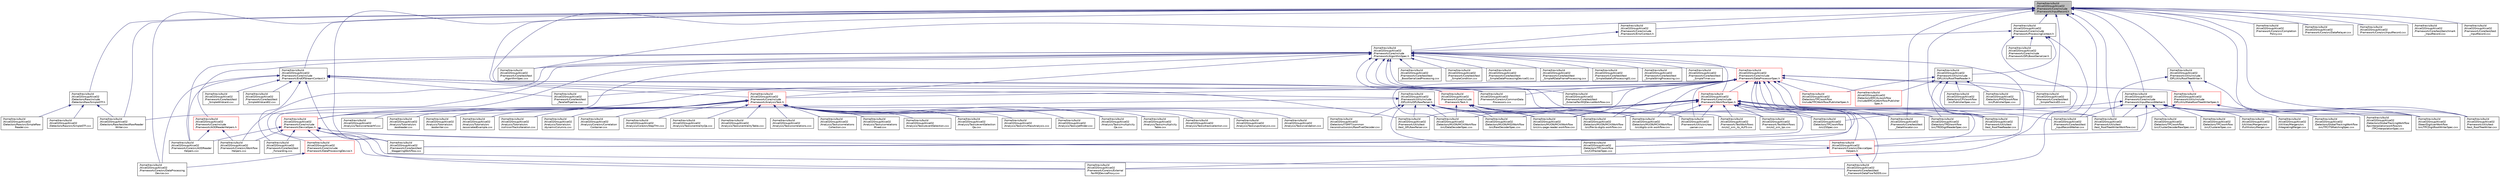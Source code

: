 digraph "/home/travis/build/AliceO2Group/AliceO2/Framework/Core/include/Framework/InputRecord.h"
{
 // INTERACTIVE_SVG=YES
  bgcolor="transparent";
  edge [fontname="Helvetica",fontsize="10",labelfontname="Helvetica",labelfontsize="10"];
  node [fontname="Helvetica",fontsize="10",shape=record];
  Node84 [label="/home/travis/build\l/AliceO2Group/AliceO2\l/Framework/Core/include\l/Framework/InputRecord.h",height=0.2,width=0.4,color="black", fillcolor="grey75", style="filled", fontcolor="black"];
  Node84 -> Node85 [dir="back",color="midnightblue",fontsize="10",style="solid",fontname="Helvetica"];
  Node85 [label="/home/travis/build\l/AliceO2Group/AliceO2\l/Detectors/Raw/include\l/DetectorsRaw/SimpleSTF.h",height=0.2,width=0.4,color="black",URL="$d6/d28/SimpleSTF_8h.html",tooltip="Mocked STF with InputRecord for standalone tests (improved version of Matthias&#39; structure in the test..."];
  Node85 -> Node86 [dir="back",color="midnightblue",fontsize="10",style="solid",fontname="Helvetica"];
  Node86 [label="/home/travis/build\l/AliceO2Group/AliceO2\l/Detectors/Raw/src/SimpleRaw\lReader.cxx",height=0.2,width=0.4,color="black",URL="$d5/dfd/SimpleRawReader_8cxx.html",tooltip="Simple reader for non-DPL tests. "];
  Node85 -> Node87 [dir="back",color="midnightblue",fontsize="10",style="solid",fontname="Helvetica"];
  Node87 [label="/home/travis/build\l/AliceO2Group/AliceO2\l/Detectors/Raw/src/SimpleSTF.cxx",height=0.2,width=0.4,color="black",URL="$de/dc0/SimpleSTF_8cxx.html",tooltip="Mocked STF with InputRecord for standalone tests. "];
  Node85 -> Node88 [dir="back",color="midnightblue",fontsize="10",style="solid",fontname="Helvetica"];
  Node88 [label="/home/travis/build\l/AliceO2Group/AliceO2\l/Detectors/Raw/test/testRawReader\lWriter.cxx",height=0.2,width=0.4,color="black",URL="$d3/d09/testRawReaderWriter_8cxx.html"];
  Node84 -> Node88 [dir="back",color="midnightblue",fontsize="10",style="solid",fontname="Helvetica"];
  Node84 -> Node89 [dir="back",color="midnightblue",fontsize="10",style="solid",fontname="Helvetica"];
  Node89 [label="/home/travis/build\l/AliceO2Group/AliceO2\l/Framework/Core/include\l/Framework/ProcessingContext.h",height=0.2,width=0.4,color="black",URL="$de/d6a/ProcessingContext_8h.html"];
  Node89 -> Node90 [dir="back",color="midnightblue",fontsize="10",style="solid",fontname="Helvetica"];
  Node90 [label="/home/travis/build\l/AliceO2Group/AliceO2\l/Framework/Core/include\l/Framework/AlgorithmSpec.h",height=0.2,width=0.4,color="black",URL="$d0/d14/AlgorithmSpec_8h.html"];
  Node90 -> Node91 [dir="back",color="midnightblue",fontsize="10",style="solid",fontname="Helvetica"];
  Node91 [label="/home/travis/build\l/AliceO2Group/AliceO2\l/Framework/Core/include\l/Framework/AnalysisTask.h",height=0.2,width=0.4,color="red",URL="$d6/d57/AnalysisTask_8h.html"];
  Node91 -> Node92 [dir="back",color="midnightblue",fontsize="10",style="solid",fontname="Helvetica"];
  Node92 [label="/home/travis/build\l/AliceO2Group/AliceO2\l/Analysis/Core/src/Correlation\lContainer.cxx",height=0.2,width=0.4,color="black",URL="$dc/def/CorrelationContainer_8cxx.html"];
  Node91 -> Node93 [dir="back",color="midnightblue",fontsize="10",style="solid",fontname="Helvetica"];
  Node93 [label="/home/travis/build\l/AliceO2Group/AliceO2\l/Analysis/Core/src/StepTHn.cxx",height=0.2,width=0.4,color="black",URL="$d9/dae/StepTHn_8cxx.html"];
  Node91 -> Node94 [dir="back",color="midnightblue",fontsize="10",style="solid",fontname="Helvetica"];
  Node94 [label="/home/travis/build\l/AliceO2Group/AliceO2\l/Analysis/Tasks/centralityQa.cxx",height=0.2,width=0.4,color="black",URL="$d5/d75/centralityQa_8cxx.html"];
  Node91 -> Node95 [dir="back",color="midnightblue",fontsize="10",style="solid",fontname="Helvetica"];
  Node95 [label="/home/travis/build\l/AliceO2Group/AliceO2\l/Analysis/Tasks/centralityTable.cxx",height=0.2,width=0.4,color="black",URL="$de/d41/centralityTable_8cxx.html"];
  Node91 -> Node96 [dir="back",color="midnightblue",fontsize="10",style="solid",fontname="Helvetica"];
  Node96 [label="/home/travis/build\l/AliceO2Group/AliceO2\l/Analysis/Tasks/correlations.cxx",height=0.2,width=0.4,color="black",URL="$d9/d61/correlations_8cxx.html"];
  Node91 -> Node97 [dir="back",color="midnightblue",fontsize="10",style="solid",fontname="Helvetica"];
  Node97 [label="/home/travis/build\l/AliceO2Group/AliceO2\l/Analysis/Tasks/correlations\lCollection.cxx",height=0.2,width=0.4,color="black",URL="$df/d59/correlationsCollection_8cxx.html"];
  Node91 -> Node98 [dir="back",color="midnightblue",fontsize="10",style="solid",fontname="Helvetica"];
  Node98 [label="/home/travis/build\l/AliceO2Group/AliceO2\l/Analysis/Tasks/correlations\lMixed.cxx",height=0.2,width=0.4,color="black",URL="$d4/d39/correlationsMixed_8cxx.html"];
  Node91 -> Node99 [dir="back",color="midnightblue",fontsize="10",style="solid",fontname="Helvetica"];
  Node99 [label="/home/travis/build\l/AliceO2Group/AliceO2\l/Analysis/Tasks/eventSelection.cxx",height=0.2,width=0.4,color="black",URL="$d9/df1/eventSelection_8cxx.html"];
  Node91 -> Node100 [dir="back",color="midnightblue",fontsize="10",style="solid",fontname="Helvetica"];
  Node100 [label="/home/travis/build\l/AliceO2Group/AliceO2\l/Analysis/Tasks/eventSelection\lQa.cxx",height=0.2,width=0.4,color="black",URL="$dd/d91/eventSelectionQa_8cxx.html"];
  Node91 -> Node101 [dir="back",color="midnightblue",fontsize="10",style="solid",fontname="Helvetica"];
  Node101 [label="/home/travis/build\l/AliceO2Group/AliceO2\l/Analysis/Tasks/invMassAnalysis.cxx",height=0.2,width=0.4,color="black",URL="$d3/db8/invMassAnalysis_8cxx.html"];
  Node91 -> Node102 [dir="back",color="midnightblue",fontsize="10",style="solid",fontname="Helvetica"];
  Node102 [label="/home/travis/build\l/AliceO2Group/AliceO2\l/Analysis/Tasks/jetfinder.cxx",height=0.2,width=0.4,color="black",URL="$d2/dc6/jetfinder_8cxx.html"];
  Node91 -> Node103 [dir="back",color="midnightblue",fontsize="10",style="solid",fontname="Helvetica"];
  Node103 [label="/home/travis/build\l/AliceO2Group/AliceO2\l/Analysis/Tasks/multiplicity\lQa.cxx",height=0.2,width=0.4,color="black",URL="$d3/d6a/multiplicityQa_8cxx.html"];
  Node91 -> Node104 [dir="back",color="midnightblue",fontsize="10",style="solid",fontname="Helvetica"];
  Node104 [label="/home/travis/build\l/AliceO2Group/AliceO2\l/Analysis/Tasks/multiplicity\lTable.cxx",height=0.2,width=0.4,color="black",URL="$d4/d23/multiplicityTable_8cxx.html"];
  Node91 -> Node105 [dir="back",color="midnightblue",fontsize="10",style="solid",fontname="Helvetica"];
  Node105 [label="/home/travis/build\l/AliceO2Group/AliceO2\l/Analysis/Tasks/trackselection.cxx",height=0.2,width=0.4,color="black",URL="$db/d90/trackselection_8cxx.html"];
  Node91 -> Node106 [dir="back",color="midnightblue",fontsize="10",style="solid",fontname="Helvetica"];
  Node106 [label="/home/travis/build\l/AliceO2Group/AliceO2\l/Analysis/Tasks/upcAnalysis.cxx",height=0.2,width=0.4,color="black",URL="$d2/d9d/upcAnalysis_8cxx.html"];
  Node91 -> Node107 [dir="back",color="midnightblue",fontsize="10",style="solid",fontname="Helvetica"];
  Node107 [label="/home/travis/build\l/AliceO2Group/AliceO2\l/Analysis/Tasks/validation.cxx",height=0.2,width=0.4,color="black",URL="$dd/d1b/validation_8cxx.html"];
  Node91 -> Node108 [dir="back",color="midnightblue",fontsize="10",style="solid",fontname="Helvetica"];
  Node108 [label="/home/travis/build\l/AliceO2Group/AliceO2\l/Analysis/Tasks/vertexerhf.cxx",height=0.2,width=0.4,color="black",URL="$de/d5e/vertexerhf_8cxx.html"];
  Node91 -> Node109 [dir="back",color="midnightblue",fontsize="10",style="solid",fontname="Helvetica"];
  Node109 [label="/home/travis/build\l/AliceO2Group/AliceO2\l/Analysis/Tutorials/src\l/aodreader.cxx",height=0.2,width=0.4,color="black",URL="$dd/d00/aodreader_8cxx.html"];
  Node91 -> Node110 [dir="back",color="midnightblue",fontsize="10",style="solid",fontname="Helvetica"];
  Node110 [label="/home/travis/build\l/AliceO2Group/AliceO2\l/Analysis/Tutorials/src\l/aodwriter.cxx",height=0.2,width=0.4,color="black",URL="$d0/dee/aodwriter_8cxx.html"];
  Node91 -> Node111 [dir="back",color="midnightblue",fontsize="10",style="solid",fontname="Helvetica"];
  Node111 [label="/home/travis/build\l/AliceO2Group/AliceO2\l/Analysis/Tutorials/src\l/associatedExample.cxx",height=0.2,width=0.4,color="black",URL="$d6/dcb/associatedExample_8cxx.html"];
  Node91 -> Node112 [dir="back",color="midnightblue",fontsize="10",style="solid",fontname="Helvetica"];
  Node112 [label="/home/travis/build\l/AliceO2Group/AliceO2\l/Analysis/Tutorials/src\l/collisionTracksIteration.cxx",height=0.2,width=0.4,color="black",URL="$d4/dd5/collisionTracksIteration_8cxx.html"];
  Node91 -> Node113 [dir="back",color="midnightblue",fontsize="10",style="solid",fontname="Helvetica"];
  Node113 [label="/home/travis/build\l/AliceO2Group/AliceO2\l/Analysis/Tutorials/src\l/dynamicColumns.cxx",height=0.2,width=0.4,color="black",URL="$d2/df5/dynamicColumns_8cxx.html"];
  Node90 -> Node129 [dir="back",color="midnightblue",fontsize="10",style="solid",fontname="Helvetica"];
  Node129 [label="/home/travis/build\l/AliceO2Group/AliceO2\l/Framework/Core/include\l/Framework/AODReaderHelpers.h",height=0.2,width=0.4,color="red",URL="$da/d97/AODReaderHelpers_8h.html"];
  Node129 -> Node130 [dir="back",color="midnightblue",fontsize="10",style="solid",fontname="Helvetica"];
  Node130 [label="/home/travis/build\l/AliceO2Group/AliceO2\l/Framework/Core/src/AODReader\lHelpers.cxx",height=0.2,width=0.4,color="black",URL="$d4/dc5/AODReaderHelpers_8cxx.html"];
  Node129 -> Node131 [dir="back",color="midnightblue",fontsize="10",style="solid",fontname="Helvetica"];
  Node131 [label="/home/travis/build\l/AliceO2Group/AliceO2\l/Framework/Core/src/Workflow\lHelpers.cxx",height=0.2,width=0.4,color="black",URL="$dc/da7/WorkflowHelpers_8cxx.html"];
  Node90 -> Node133 [dir="back",color="midnightblue",fontsize="10",style="solid",fontname="Helvetica"];
  Node133 [label="/home/travis/build\l/AliceO2Group/AliceO2\l/Framework/Core/include\l/Framework/DataProcessingDevice.h",height=0.2,width=0.4,color="red",URL="$d3/d4b/DataProcessingDevice_8h.html"];
  Node133 -> Node134 [dir="back",color="midnightblue",fontsize="10",style="solid",fontname="Helvetica"];
  Node134 [label="/home/travis/build\l/AliceO2Group/AliceO2\l/Framework/Core/src/DataProcessing\lDevice.cxx",height=0.2,width=0.4,color="black",URL="$db/dac/DataProcessingDevice_8cxx.html"];
  Node90 -> Node136 [dir="back",color="midnightblue",fontsize="10",style="solid",fontname="Helvetica"];
  Node136 [label="/home/travis/build\l/AliceO2Group/AliceO2\l/Framework/Core/include\l/Framework/DataProcessorSpec.h",height=0.2,width=0.4,color="red",URL="$d0/df4/DataProcessorSpec_8h.html"];
  Node136 -> Node160 [dir="back",color="midnightblue",fontsize="10",style="solid",fontname="Helvetica"];
  Node160 [label="/home/travis/build\l/AliceO2Group/AliceO2\l/Detectors/EMCAL/workflow\l/include/EMCALWorkflow/Publisher\lSpec.h",height=0.2,width=0.4,color="red",URL="$d2/d55/EMCAL_2workflow_2include_2EMCALWorkflow_2PublisherSpec_8h.html"];
  Node136 -> Node278 [dir="back",color="midnightblue",fontsize="10",style="solid",fontname="Helvetica"];
  Node278 [label="/home/travis/build\l/AliceO2Group/AliceO2\l/Detectors/MUON/MCH/Workflow\l/src/cru-page-reader-workflow.cxx",height=0.2,width=0.4,color="black",URL="$db/dc9/cru-page-reader-workflow_8cxx.html",tooltip="This is an executable that reads a data file from disk and sends the individual CRU pages via DPL..."];
  Node136 -> Node273 [dir="back",color="midnightblue",fontsize="10",style="solid",fontname="Helvetica"];
  Node273 [label="/home/travis/build\l/AliceO2Group/AliceO2\l/Detectors/MUON/MCH/Workflow\l/src/DataDecoderSpec.cxx",height=0.2,width=0.4,color="black",URL="$d0/d75/DataDecoderSpec_8cxx.html"];
  Node136 -> Node282 [dir="back",color="midnightblue",fontsize="10",style="solid",fontname="Helvetica"];
  Node282 [label="/home/travis/build\l/AliceO2Group/AliceO2\l/Detectors/MUON/MCH/Workflow\l/src/digits-sink-workflow.cxx",height=0.2,width=0.4,color="black",URL="$dd/da0/digits-sink-workflow_8cxx.html",tooltip="This is an executable that dumps to a file on disk the digits received via DPL. "];
  Node136 -> Node283 [dir="back",color="midnightblue",fontsize="10",style="solid",fontname="Helvetica"];
  Node283 [label="/home/travis/build\l/AliceO2Group/AliceO2\l/Detectors/MUON/MCH/Workflow\l/src/file-to-digits-workflow.cxx",height=0.2,width=0.4,color="black",URL="$db/d1c/file-to-digits-workflow_8cxx.html"];
  Node136 -> Node352 [dir="back",color="midnightblue",fontsize="10",style="solid",fontname="Helvetica"];
  Node352 [label="/home/travis/build\l/AliceO2Group/AliceO2\l/Detectors/TPC/workflow\l/include/TPCWorkflow/PublisherSpec.h",height=0.2,width=0.4,color="red",URL="$d9/d4e/TPC_2workflow_2include_2TPCWorkflow_2PublisherSpec_8h.html"];
  Node136 -> Node361 [dir="back",color="midnightblue",fontsize="10",style="solid",fontname="Helvetica"];
  Node361 [label="/home/travis/build\l/AliceO2Group/AliceO2\l/Detectors/TRD/workflow\l/src/TRDDigitReaderSpec.cxx",height=0.2,width=0.4,color="black",URL="$d7/da6/TRDDigitReaderSpec_8cxx.html"];
  Node136 -> Node91 [dir="back",color="midnightblue",fontsize="10",style="solid",fontname="Helvetica"];
  Node136 -> Node388 [dir="back",color="midnightblue",fontsize="10",style="solid",fontname="Helvetica"];
  Node388 [label="/home/travis/build\l/AliceO2Group/AliceO2\l/Framework/Core/include\l/Framework/DeviceSpec.h",height=0.2,width=0.4,color="red",URL="$df/de8/DeviceSpec_8h.html"];
  Node388 -> Node339 [dir="back",color="midnightblue",fontsize="10",style="solid",fontname="Helvetica"];
  Node339 [label="/home/travis/build\l/AliceO2Group/AliceO2\l/Detectors/TPC/workflow\l/src/CATrackerSpec.cxx",height=0.2,width=0.4,color="black",URL="$da/d78/CATrackerSpec_8cxx.html",tooltip="Processor spec for running TPC CA tracking. "];
  Node388 -> Node133 [dir="back",color="midnightblue",fontsize="10",style="solid",fontname="Helvetica"];
  Node388 -> Node130 [dir="back",color="midnightblue",fontsize="10",style="solid",fontname="Helvetica"];
  Node388 -> Node471 [dir="back",color="midnightblue",fontsize="10",style="solid",fontname="Helvetica"];
  Node471 [label="/home/travis/build\l/AliceO2Group/AliceO2\l/Framework/Core/src/DeviceSpec\lHelpers.h",height=0.2,width=0.4,color="red",URL="$df/dda/DeviceSpecHelpers_8h.html"];
  Node471 -> Node380 [dir="back",color="midnightblue",fontsize="10",style="solid",fontname="Helvetica"];
  Node380 [label="/home/travis/build\l/AliceO2Group/AliceO2\l/Framework/Core/src/External\lFairMQDeviceProxy.cxx",height=0.2,width=0.4,color="black",URL="$dc/df3/ExternalFairMQDeviceProxy_8cxx.html"];
  Node471 -> Node475 [dir="back",color="midnightblue",fontsize="10",style="solid",fontname="Helvetica"];
  Node475 [label="/home/travis/build\l/AliceO2Group/AliceO2\l/Framework/Core/test/test\l_FrameworkDataFlowToDDS.cxx",height=0.2,width=0.4,color="black",URL="$d6/d53/test__FrameworkDataFlowToDDS_8cxx.html"];
  Node388 -> Node380 [dir="back",color="midnightblue",fontsize="10",style="solid",fontname="Helvetica"];
  Node388 -> Node131 [dir="back",color="midnightblue",fontsize="10",style="solid",fontname="Helvetica"];
  Node388 -> Node420 [dir="back",color="midnightblue",fontsize="10",style="solid",fontname="Helvetica"];
  Node420 [label="/home/travis/build\l/AliceO2Group/AliceO2\l/Framework/Core/test/test\l_Forwarding.cxx",height=0.2,width=0.4,color="black",URL="$de/dae/test__Forwarding_8cxx.html"];
  Node388 -> Node475 [dir="back",color="midnightblue",fontsize="10",style="solid",fontname="Helvetica"];
  Node388 -> Node437 [dir="back",color="midnightblue",fontsize="10",style="solid",fontname="Helvetica"];
  Node437 [label="/home/travis/build\l/AliceO2Group/AliceO2\l/Framework/Core/test/test\l_StaggeringWorkflow.cxx",height=0.2,width=0.4,color="black",URL="$dd/d16/test__StaggeringWorkflow_8cxx.html"];
  Node136 -> Node503 [dir="back",color="midnightblue",fontsize="10",style="solid",fontname="Helvetica"];
  Node503 [label="/home/travis/build\l/AliceO2Group/AliceO2\l/Framework/Core/include\l/Framework/WorkflowSpec.h",height=0.2,width=0.4,color="red",URL="$df/da1/WorkflowSpec_8h.html"];
  Node503 -> Node278 [dir="back",color="midnightblue",fontsize="10",style="solid",fontname="Helvetica"];
  Node503 -> Node273 [dir="back",color="midnightblue",fontsize="10",style="solid",fontname="Helvetica"];
  Node503 -> Node282 [dir="back",color="midnightblue",fontsize="10",style="solid",fontname="Helvetica"];
  Node503 -> Node283 [dir="back",color="midnightblue",fontsize="10",style="solid",fontname="Helvetica"];
  Node503 -> Node299 [dir="back",color="midnightblue",fontsize="10",style="solid",fontname="Helvetica"];
  Node299 [label="/home/travis/build\l/AliceO2Group/AliceO2\l/Detectors/MUON/MID/Workflow\l/src/RawDecoderSpec.cxx",height=0.2,width=0.4,color="black",URL="$d1/dc9/RawDecoderSpec_8cxx.html",tooltip="Data processor spec for MID raw decoder device. "];
  Node503 -> Node339 [dir="back",color="midnightblue",fontsize="10",style="solid",fontname="Helvetica"];
  Node503 -> Node359 [dir="back",color="midnightblue",fontsize="10",style="solid",fontname="Helvetica"];
  Node359 [label="/home/travis/build\l/AliceO2Group/AliceO2\l/Detectors/TPC/workflow\l/src/ZSSpec.cxx",height=0.2,width=0.4,color="black",URL="$d2/dbc/ZSSpec_8cxx.html"];
  Node503 -> Node388 [dir="back",color="midnightblue",fontsize="10",style="solid",fontname="Helvetica"];
  Node503 -> Node471 [dir="back",color="midnightblue",fontsize="10",style="solid",fontname="Helvetica"];
  Node503 -> Node419 [dir="back",color="midnightblue",fontsize="10",style="solid",fontname="Helvetica"];
  Node419 [label="/home/travis/build\l/AliceO2Group/AliceO2\l/Framework/Core/test/test\l_DataAllocator.cxx",height=0.2,width=0.4,color="black",URL="$d2/da2/test__DataAllocator_8cxx.html"];
  Node503 -> Node475 [dir="back",color="midnightblue",fontsize="10",style="solid",fontname="Helvetica"];
  Node503 -> Node527 [dir="back",color="midnightblue",fontsize="10",style="solid",fontname="Helvetica"];
  Node527 [label="/home/travis/build\l/AliceO2Group/AliceO2\l/Framework/Core/test/test\l_InputRecordWalker.cxx",height=0.2,width=0.4,color="black",URL="$dc/d05/test__InputRecordWalker_8cxx.html"];
  Node503 -> Node437 [dir="back",color="midnightblue",fontsize="10",style="solid",fontname="Helvetica"];
  Node503 -> Node529 [dir="back",color="midnightblue",fontsize="10",style="solid",fontname="Helvetica"];
  Node529 [label="/home/travis/build\l/AliceO2Group/AliceO2\l/Framework/TestWorkflows\l/src/o2_sim_its_ALP3.cxx",height=0.2,width=0.4,color="black",URL="$dd/d2b/o2__sim__its__ALP3_8cxx.html"];
  Node503 -> Node530 [dir="back",color="midnightblue",fontsize="10",style="solid",fontname="Helvetica"];
  Node530 [label="/home/travis/build\l/AliceO2Group/AliceO2\l/Framework/TestWorkflows\l/src/o2_sim_tpc.cxx",height=0.2,width=0.4,color="black",URL="$d7/d11/o2__sim__tpc_8cxx.html"];
  Node503 -> Node462 [dir="back",color="midnightblue",fontsize="10",style="solid",fontname="Helvetica"];
  Node462 [label="/home/travis/build\l/AliceO2Group/AliceO2\l/Framework/Utils/src/raw\l-parser.cxx",height=0.2,width=0.4,color="black",URL="$d4/d96/raw-parser_8cxx.html"];
  Node503 -> Node535 [dir="back",color="midnightblue",fontsize="10",style="solid",fontname="Helvetica"];
  Node535 [label="/home/travis/build\l/AliceO2Group/AliceO2\l/Framework/Utils/test\l/test_DPLRawParser.cxx",height=0.2,width=0.4,color="black",URL="$d0/d6f/test__DPLRawParser_8cxx.html"];
  Node503 -> Node465 [dir="back",color="midnightblue",fontsize="10",style="solid",fontname="Helvetica"];
  Node465 [label="/home/travis/build\l/AliceO2Group/AliceO2\l/Framework/Utils/test\l/test_RootTreeReader.cxx",height=0.2,width=0.4,color="black",URL="$d6/d0d/test__RootTreeReader_8cxx.html"];
  Node503 -> Node466 [dir="back",color="midnightblue",fontsize="10",style="solid",fontname="Helvetica"];
  Node466 [label="/home/travis/build\l/AliceO2Group/AliceO2\l/Framework/Utils/test\l/test_RootTreeWriterWorkflow.cxx",height=0.2,width=0.4,color="black",URL="$d1/d02/test__RootTreeWriterWorkflow_8cxx.html"];
  Node503 -> Node538 [dir="back",color="midnightblue",fontsize="10",style="solid",fontname="Helvetica"];
  Node538 [label="/home/travis/build\l/AliceO2Group/AliceO2\l/Steer/DigitizerWorkflow\l/src/TPCDigitRootWriterSpec.cxx",height=0.2,width=0.4,color="black",URL="$d8/dd2/TPCDigitRootWriterSpec_8cxx.html"];
  Node136 -> Node369 [dir="back",color="midnightblue",fontsize="10",style="solid",fontname="Helvetica"];
  Node369 [label="/home/travis/build\l/AliceO2Group/AliceO2\l/Framework/Core/src/CommonData\lProcessors.cxx",height=0.2,width=0.4,color="black",URL="$df/d93/CommonDataProcessors_8cxx.html"];
  Node136 -> Node471 [dir="back",color="midnightblue",fontsize="10",style="solid",fontname="Helvetica"];
  Node136 -> Node419 [dir="back",color="midnightblue",fontsize="10",style="solid",fontname="Helvetica"];
  Node136 -> Node382 [dir="back",color="midnightblue",fontsize="10",style="solid",fontname="Helvetica"];
  Node382 [label="/home/travis/build\l/AliceO2Group/AliceO2\l/Framework/Core/test/test\l_ExternalFairMQDeviceWorkflow.cxx",height=0.2,width=0.4,color="black",URL="$d4/d00/test__ExternalFairMQDeviceWorkflow_8cxx.html"];
  Node136 -> Node423 [dir="back",color="midnightblue",fontsize="10",style="solid",fontname="Helvetica"];
  Node423 [label="/home/travis/build\l/AliceO2Group/AliceO2\l/Framework/Core/test/test\l_ParallelPipeline.cxx",height=0.2,width=0.4,color="black",URL="$d8/d7e/test__ParallelPipeline_8cxx.html"];
  Node136 -> Node433 [dir="back",color="midnightblue",fontsize="10",style="solid",fontname="Helvetica"];
  Node433 [label="/home/travis/build\l/AliceO2Group/AliceO2\l/Framework/Core/test/test\l_SimpleTracksED.cxx",height=0.2,width=0.4,color="black",URL="$d7/d18/test__SimpleTracksED_8cxx.html"];
  Node136 -> Node437 [dir="back",color="midnightblue",fontsize="10",style="solid",fontname="Helvetica"];
  Node136 -> Node546 [dir="back",color="midnightblue",fontsize="10",style="solid",fontname="Helvetica"];
  Node546 [label="/home/travis/build\l/AliceO2Group/AliceO2\l/Framework/Utils/include\l/DPLUtils/MakeRootTreeWriterSpec.h",height=0.2,width=0.4,color="red",URL="$d5/dc8/MakeRootTreeWriterSpec_8h.html",tooltip="Configurable generator for RootTreeWriter processor spec. "];
  Node546 -> Node547 [dir="back",color="midnightblue",fontsize="10",style="solid",fontname="Helvetica"];
  Node547 [label="/home/travis/build\l/AliceO2Group/AliceO2\l/Framework/Utils/test\l/test_RootTreeWriter.cxx",height=0.2,width=0.4,color="black",URL="$da/dcf/test__RootTreeWriter_8cxx.html"];
  Node546 -> Node466 [dir="back",color="midnightblue",fontsize="10",style="solid",fontname="Helvetica"];
  Node546 -> Node538 [dir="back",color="midnightblue",fontsize="10",style="solid",fontname="Helvetica"];
  Node136 -> Node462 [dir="back",color="midnightblue",fontsize="10",style="solid",fontname="Helvetica"];
  Node136 -> Node465 [dir="back",color="midnightblue",fontsize="10",style="solid",fontname="Helvetica"];
  Node136 -> Node466 [dir="back",color="midnightblue",fontsize="10",style="solid",fontname="Helvetica"];
  Node90 -> Node388 [dir="back",color="midnightblue",fontsize="10",style="solid",fontname="Helvetica"];
  Node90 -> Node597 [dir="back",color="midnightblue",fontsize="10",style="solid",fontname="Helvetica"];
  Node597 [label="/home/travis/build\l/AliceO2Group/AliceO2\l/Framework/Core/include\l/Framework/Task.h",height=0.2,width=0.4,color="red",URL="$df/d4f/Task_8h.html"];
  Node597 -> Node278 [dir="back",color="midnightblue",fontsize="10",style="solid",fontname="Helvetica"];
  Node597 -> Node273 [dir="back",color="midnightblue",fontsize="10",style="solid",fontname="Helvetica"];
  Node597 -> Node282 [dir="back",color="midnightblue",fontsize="10",style="solid",fontname="Helvetica"];
  Node597 -> Node283 [dir="back",color="midnightblue",fontsize="10",style="solid",fontname="Helvetica"];
  Node597 -> Node299 [dir="back",color="midnightblue",fontsize="10",style="solid",fontname="Helvetica"];
  Node597 -> Node361 [dir="back",color="midnightblue",fontsize="10",style="solid",fontname="Helvetica"];
  Node90 -> Node503 [dir="back",color="midnightblue",fontsize="10",style="solid",fontname="Helvetica"];
  Node90 -> Node130 [dir="back",color="midnightblue",fontsize="10",style="solid",fontname="Helvetica"];
  Node90 -> Node369 [dir="back",color="midnightblue",fontsize="10",style="solid",fontname="Helvetica"];
  Node90 -> Node471 [dir="back",color="midnightblue",fontsize="10",style="solid",fontname="Helvetica"];
  Node90 -> Node380 [dir="back",color="midnightblue",fontsize="10",style="solid",fontname="Helvetica"];
  Node90 -> Node131 [dir="back",color="midnightblue",fontsize="10",style="solid",fontname="Helvetica"];
  Node90 -> Node601 [dir="back",color="midnightblue",fontsize="10",style="solid",fontname="Helvetica"];
  Node601 [label="/home/travis/build\l/AliceO2Group/AliceO2\l/Framework/Core/test/test\l_AlgorithmSpec.cxx",height=0.2,width=0.4,color="black",URL="$df/d66/test__AlgorithmSpec_8cxx.html"];
  Node90 -> Node412 [dir="back",color="midnightblue",fontsize="10",style="solid",fontname="Helvetica"];
  Node412 [label="/home/travis/build\l/AliceO2Group/AliceO2\l/Framework/Core/test/test\l_BoostSerializedProcessing.cxx",height=0.2,width=0.4,color="black",URL="$dc/d58/test__BoostSerializedProcessing_8cxx.html"];
  Node90 -> Node382 [dir="back",color="midnightblue",fontsize="10",style="solid",fontname="Helvetica"];
  Node90 -> Node427 [dir="back",color="midnightblue",fontsize="10",style="solid",fontname="Helvetica"];
  Node427 [label="/home/travis/build\l/AliceO2Group/AliceO2\l/Framework/Core/test/test\l_SimpleCondition.cxx",height=0.2,width=0.4,color="black",URL="$df/d11/test__SimpleCondition_8cxx.html"];
  Node90 -> Node428 [dir="back",color="midnightblue",fontsize="10",style="solid",fontname="Helvetica"];
  Node428 [label="/home/travis/build\l/AliceO2Group/AliceO2\l/Framework/Core/test/test\l_SimpleDataProcessingDevice01.cxx",height=0.2,width=0.4,color="black",URL="$d5/d24/test__SimpleDataProcessingDevice01_8cxx.html"];
  Node90 -> Node429 [dir="back",color="midnightblue",fontsize="10",style="solid",fontname="Helvetica"];
  Node429 [label="/home/travis/build\l/AliceO2Group/AliceO2\l/Framework/Core/test/test\l_SimpleRDataFrameProcessing.cxx",height=0.2,width=0.4,color="black",URL="$da/d97/test__SimpleRDataFrameProcessing_8cxx.html"];
  Node90 -> Node430 [dir="back",color="midnightblue",fontsize="10",style="solid",fontname="Helvetica"];
  Node430 [label="/home/travis/build\l/AliceO2Group/AliceO2\l/Framework/Core/test/test\l_SimpleStatefulProcessing01.cxx",height=0.2,width=0.4,color="black",URL="$da/d12/test__SimpleStatefulProcessing01_8cxx.html"];
  Node90 -> Node431 [dir="back",color="midnightblue",fontsize="10",style="solid",fontname="Helvetica"];
  Node431 [label="/home/travis/build\l/AliceO2Group/AliceO2\l/Framework/Core/test/test\l_SimpleStringProcessing.cxx",height=0.2,width=0.4,color="black",URL="$d4/d92/test__SimpleStringProcessing_8cxx.html"];
  Node90 -> Node432 [dir="back",color="midnightblue",fontsize="10",style="solid",fontname="Helvetica"];
  Node432 [label="/home/travis/build\l/AliceO2Group/AliceO2\l/Framework/Core/test/test\l_SimpleTimer.cxx",height=0.2,width=0.4,color="black",URL="$db/d3e/test__SimpleTimer_8cxx.html"];
  Node90 -> Node529 [dir="back",color="midnightblue",fontsize="10",style="solid",fontname="Helvetica"];
  Node90 -> Node530 [dir="back",color="midnightblue",fontsize="10",style="solid",fontname="Helvetica"];
  Node89 -> Node602 [dir="back",color="midnightblue",fontsize="10",style="solid",fontname="Helvetica"];
  Node602 [label="/home/travis/build\l/AliceO2Group/AliceO2\l/Framework/Core/include\l/Framework/DPLBoostSerializer.h",height=0.2,width=0.4,color="black",URL="$dc/d55/DPLBoostSerializer_8h.html",tooltip="DPL wrapper of common utils BoostSeralizer. "];
  Node89 -> Node380 [dir="back",color="midnightblue",fontsize="10",style="solid",fontname="Helvetica"];
  Node89 -> Node475 [dir="back",color="midnightblue",fontsize="10",style="solid",fontname="Helvetica"];
  Node89 -> Node603 [dir="back",color="midnightblue",fontsize="10",style="solid",fontname="Helvetica"];
  Node603 [label="/home/travis/build\l/AliceO2Group/AliceO2\l/Framework/Utils/include\l/DPLUtils/RootTreeReader.h",height=0.2,width=0.4,color="black",URL="$df/db5/RootTreeReader_8h.html",tooltip="A generic reader for ROOT TTrees. "];
  Node603 -> Node144 [dir="back",color="midnightblue",fontsize="10",style="solid",fontname="Helvetica"];
  Node144 [label="/home/travis/build\l/AliceO2Group/AliceO2\l/Detectors/CPV/workflow\l/src/PublisherSpec.cxx",height=0.2,width=0.4,color="black",URL="$df/d2e/CPV_2workflow_2src_2PublisherSpec_8cxx.html"];
  Node603 -> Node160 [dir="back",color="midnightblue",fontsize="10",style="solid",fontname="Helvetica"];
  Node603 -> Node314 [dir="back",color="midnightblue",fontsize="10",style="solid",fontname="Helvetica"];
  Node314 [label="/home/travis/build\l/AliceO2Group/AliceO2\l/Detectors/PHOS/workflow\l/src/PublisherSpec.cxx",height=0.2,width=0.4,color="black",URL="$d1/d8d/PHOS_2workflow_2src_2PublisherSpec_8cxx.html"];
  Node603 -> Node352 [dir="back",color="midnightblue",fontsize="10",style="solid",fontname="Helvetica"];
  Node603 -> Node361 [dir="back",color="midnightblue",fontsize="10",style="solid",fontname="Helvetica"];
  Node603 -> Node465 [dir="back",color="midnightblue",fontsize="10",style="solid",fontname="Helvetica"];
  Node84 -> Node604 [dir="back",color="midnightblue",fontsize="10",style="solid",fontname="Helvetica"];
  Node604 [label="/home/travis/build\l/AliceO2Group/AliceO2\l/Framework/Core/include\l/Framework/EndOfStreamContext.h",height=0.2,width=0.4,color="black",URL="$d0/d77/EndOfStreamContext_8h.html"];
  Node604 -> Node91 [dir="back",color="midnightblue",fontsize="10",style="solid",fontname="Helvetica"];
  Node604 -> Node597 [dir="back",color="midnightblue",fontsize="10",style="solid",fontname="Helvetica"];
  Node604 -> Node130 [dir="back",color="midnightblue",fontsize="10",style="solid",fontname="Helvetica"];
  Node604 -> Node369 [dir="back",color="midnightblue",fontsize="10",style="solid",fontname="Helvetica"];
  Node604 -> Node134 [dir="back",color="midnightblue",fontsize="10",style="solid",fontname="Helvetica"];
  Node604 -> Node420 [dir="back",color="midnightblue",fontsize="10",style="solid",fontname="Helvetica"];
  Node604 -> Node423 [dir="back",color="midnightblue",fontsize="10",style="solid",fontname="Helvetica"];
  Node604 -> Node434 [dir="back",color="midnightblue",fontsize="10",style="solid",fontname="Helvetica"];
  Node434 [label="/home/travis/build\l/AliceO2Group/AliceO2\l/Framework/Core/test/test\l_SimpleWildcard.cxx",height=0.2,width=0.4,color="black",URL="$df/d6e/test__SimpleWildcard_8cxx.html"];
  Node604 -> Node435 [dir="back",color="midnightblue",fontsize="10",style="solid",fontname="Helvetica"];
  Node435 [label="/home/travis/build\l/AliceO2Group/AliceO2\l/Framework/Core/test/test\l_SimpleWildcard02.cxx",height=0.2,width=0.4,color="black",URL="$dc/db8/test__SimpleWildcard02_8cxx.html"];
  Node604 -> Node437 [dir="back",color="midnightblue",fontsize="10",style="solid",fontname="Helvetica"];
  Node84 -> Node605 [dir="back",color="midnightblue",fontsize="10",style="solid",fontname="Helvetica"];
  Node605 [label="/home/travis/build\l/AliceO2Group/AliceO2\l/Framework/Core/include\l/Framework/ErrorContext.h",height=0.2,width=0.4,color="black",URL="$d7/dad/ErrorContext_8h.html"];
  Node605 -> Node90 [dir="back",color="midnightblue",fontsize="10",style="solid",fontname="Helvetica"];
  Node84 -> Node606 [dir="back",color="midnightblue",fontsize="10",style="solid",fontname="Helvetica"];
  Node606 [label="/home/travis/build\l/AliceO2Group/AliceO2\l/Framework/Core/include\l/Framework/InputRecordWalker.h",height=0.2,width=0.4,color="black",URL="$d1/db4/InputRecordWalker_8h.html",tooltip="A helper class to iteratate over all parts of all input routes. "];
  Node606 -> Node185 [dir="back",color="midnightblue",fontsize="10",style="solid",fontname="Helvetica"];
  Node185 [label="/home/travis/build\l/AliceO2Group/AliceO2\l/Detectors/GlobalTrackingWorkflow\l/src/TPCITSMatchingSpec.cxx",height=0.2,width=0.4,color="black",URL="$d6/d73/TPCITSMatchingSpec_8cxx.html"];
  Node606 -> Node200 [dir="back",color="midnightblue",fontsize="10",style="solid",fontname="Helvetica"];
  Node200 [label="/home/travis/build\l/AliceO2Group/AliceO2\l/Detectors/GlobalTrackingWorkflow\l/tpcinterpolationworkflow/src\l/TPCInterpolationSpec.cxx",height=0.2,width=0.4,color="black",URL="$d8/d85/TPCInterpolationSpec_8cxx.html"];
  Node606 -> Node339 [dir="back",color="midnightblue",fontsize="10",style="solid",fontname="Helvetica"];
  Node606 -> Node342 [dir="back",color="midnightblue",fontsize="10",style="solid",fontname="Helvetica"];
  Node342 [label="/home/travis/build\l/AliceO2Group/AliceO2\l/Detectors/TPC/workflow\l/src/ClusterDecoderRawSpec.cxx",height=0.2,width=0.4,color="black",URL="$d9/d7b/ClusterDecoderRawSpec_8cxx.html",tooltip="Processor spec for decoder of TPC raw cluster data. "];
  Node606 -> Node344 [dir="back",color="midnightblue",fontsize="10",style="solid",fontname="Helvetica"];
  Node344 [label="/home/travis/build\l/AliceO2Group/AliceO2\l/Detectors/TPC/workflow\l/src/ClustererSpec.cxx",height=0.2,width=0.4,color="black",URL="$d5/d17/TPC_2workflow_2src_2ClustererSpec_8cxx.html"];
  Node606 -> Node359 [dir="back",color="midnightblue",fontsize="10",style="solid",fontname="Helvetica"];
  Node606 -> Node527 [dir="back",color="midnightblue",fontsize="10",style="solid",fontname="Helvetica"];
  Node606 -> Node466 [dir="back",color="midnightblue",fontsize="10",style="solid",fontname="Helvetica"];
  Node606 -> Node538 [dir="back",color="midnightblue",fontsize="10",style="solid",fontname="Helvetica"];
  Node606 -> Node595 [dir="back",color="midnightblue",fontsize="10",style="solid",fontname="Helvetica"];
  Node595 [label="/home/travis/build\l/AliceO2Group/AliceO2\l/Utilities/Mergers/src\l/FullHistoryMerger.cxx",height=0.2,width=0.4,color="black",URL="$db/d51/FullHistoryMerger_8cxx.html",tooltip="Implementation of O2 Mergers, v0.1. "];
  Node606 -> Node596 [dir="back",color="midnightblue",fontsize="10",style="solid",fontname="Helvetica"];
  Node596 [label="/home/travis/build\l/AliceO2Group/AliceO2\l/Utilities/Mergers/src\l/IntegratingMerger.cxx",height=0.2,width=0.4,color="black",URL="$d0/d24/IntegratingMerger_8cxx.html",tooltip="Implementation of O2 Mergers, v0.1. "];
  Node84 -> Node607 [dir="back",color="midnightblue",fontsize="10",style="solid",fontname="Helvetica"];
  Node607 [label="/home/travis/build\l/AliceO2Group/AliceO2\l/Framework/Core/src/Completion\lPolicy.cxx",height=0.2,width=0.4,color="black",URL="$da/d6d/CompletionPolicy_8cxx.html"];
  Node84 -> Node134 [dir="back",color="midnightblue",fontsize="10",style="solid",fontname="Helvetica"];
  Node84 -> Node608 [dir="back",color="midnightblue",fontsize="10",style="solid",fontname="Helvetica"];
  Node608 [label="/home/travis/build\l/AliceO2Group/AliceO2\l/Framework/Core/src/DataRelayer.cxx",height=0.2,width=0.4,color="black",URL="$d1/d57/DataRelayer_8cxx.html"];
  Node84 -> Node609 [dir="back",color="midnightblue",fontsize="10",style="solid",fontname="Helvetica"];
  Node609 [label="/home/travis/build\l/AliceO2Group/AliceO2\l/Framework/Core/src/InputRecord.cxx",height=0.2,width=0.4,color="black",URL="$df/d8e/InputRecord_8cxx.html"];
  Node84 -> Node610 [dir="back",color="midnightblue",fontsize="10",style="solid",fontname="Helvetica"];
  Node610 [label="/home/travis/build\l/AliceO2Group/AliceO2\l/Framework/Core/test/benchmark\l_InputRecord.cxx",height=0.2,width=0.4,color="black",URL="$df/d93/benchmark__InputRecord_8cxx.html"];
  Node84 -> Node601 [dir="back",color="midnightblue",fontsize="10",style="solid",fontname="Helvetica"];
  Node84 -> Node419 [dir="back",color="midnightblue",fontsize="10",style="solid",fontname="Helvetica"];
  Node84 -> Node611 [dir="back",color="midnightblue",fontsize="10",style="solid",fontname="Helvetica"];
  Node611 [label="/home/travis/build\l/AliceO2Group/AliceO2\l/Framework/Core/test/test\l_InputRecord.cxx",height=0.2,width=0.4,color="black",URL="$df/dc1/test__InputRecord_8cxx.html"];
  Node84 -> Node527 [dir="back",color="midnightblue",fontsize="10",style="solid",fontname="Helvetica"];
  Node84 -> Node433 [dir="back",color="midnightblue",fontsize="10",style="solid",fontname="Helvetica"];
  Node84 -> Node437 [dir="back",color="midnightblue",fontsize="10",style="solid",fontname="Helvetica"];
  Node84 -> Node612 [dir="back",color="midnightblue",fontsize="10",style="solid",fontname="Helvetica"];
  Node612 [label="/home/travis/build\l/AliceO2Group/AliceO2\l/Framework/Utils/include\l/DPLUtils/DPLRawParser.h",height=0.2,width=0.4,color="black",URL="$d4/db9/DPLRawParser_8h.html",tooltip="A raw page parser for DPL input. "];
  Node612 -> Node613 [dir="back",color="midnightblue",fontsize="10",style="solid",fontname="Helvetica"];
  Node613 [label="/home/travis/build\l/AliceO2Group/AliceO2\l/Detectors/ITSMFT/common\l/reconstruction/src/RawPixelDecoder.cxx",height=0.2,width=0.4,color="black",URL="$dd/df6/RawPixelDecoder_8cxx.html",tooltip="Alpide pixel reader for raw data processing. "];
  Node612 -> Node278 [dir="back",color="midnightblue",fontsize="10",style="solid",fontname="Helvetica"];
  Node612 -> Node273 [dir="back",color="midnightblue",fontsize="10",style="solid",fontname="Helvetica"];
  Node612 -> Node282 [dir="back",color="midnightblue",fontsize="10",style="solid",fontname="Helvetica"];
  Node612 -> Node283 [dir="back",color="midnightblue",fontsize="10",style="solid",fontname="Helvetica"];
  Node612 -> Node299 [dir="back",color="midnightblue",fontsize="10",style="solid",fontname="Helvetica"];
  Node612 -> Node88 [dir="back",color="midnightblue",fontsize="10",style="solid",fontname="Helvetica"];
  Node612 -> Node339 [dir="back",color="midnightblue",fontsize="10",style="solid",fontname="Helvetica"];
  Node612 -> Node359 [dir="back",color="midnightblue",fontsize="10",style="solid",fontname="Helvetica"];
  Node612 -> Node462 [dir="back",color="midnightblue",fontsize="10",style="solid",fontname="Helvetica"];
  Node612 -> Node535 [dir="back",color="midnightblue",fontsize="10",style="solid",fontname="Helvetica"];
  Node84 -> Node614 [dir="back",color="midnightblue",fontsize="10",style="solid",fontname="Helvetica"];
  Node614 [label="/home/travis/build\l/AliceO2Group/AliceO2\l/Framework/Utils/include\l/DPLUtils/RootTreeWriter.h",height=0.2,width=0.4,color="black",URL="$dd/d8d/RootTreeWriter_8h.html",tooltip="A generic writer for ROOT TTrees. "];
  Node614 -> Node546 [dir="back",color="midnightblue",fontsize="10",style="solid",fontname="Helvetica"];
  Node614 -> Node547 [dir="back",color="midnightblue",fontsize="10",style="solid",fontname="Helvetica"];
  Node614 -> Node466 [dir="back",color="midnightblue",fontsize="10",style="solid",fontname="Helvetica"];
  Node84 -> Node535 [dir="back",color="midnightblue",fontsize="10",style="solid",fontname="Helvetica"];
  Node84 -> Node465 [dir="back",color="midnightblue",fontsize="10",style="solid",fontname="Helvetica"];
  Node84 -> Node547 [dir="back",color="midnightblue",fontsize="10",style="solid",fontname="Helvetica"];
  Node84 -> Node466 [dir="back",color="midnightblue",fontsize="10",style="solid",fontname="Helvetica"];
  Node84 -> Node538 [dir="back",color="midnightblue",fontsize="10",style="solid",fontname="Helvetica"];
}
